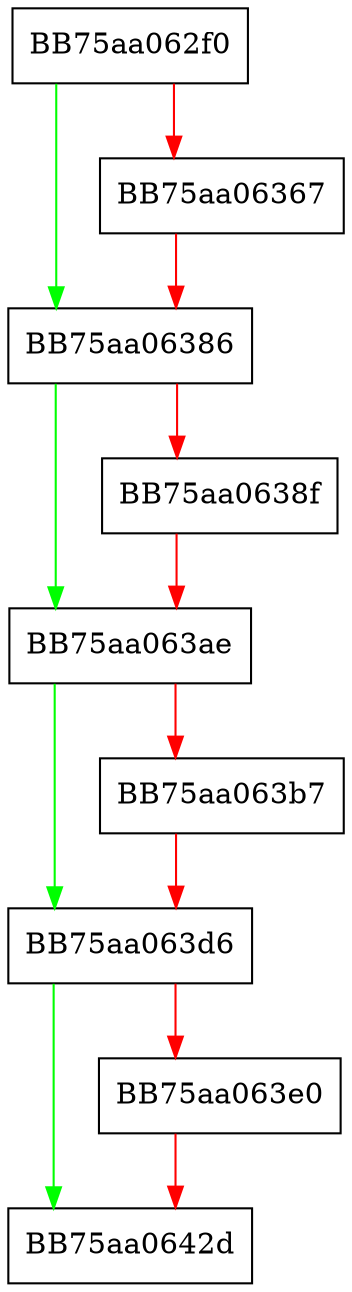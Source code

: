 digraph WriteXml {
  node [shape="box"];
  graph [splines=ortho];
  BB75aa062f0 -> BB75aa06386 [color="green"];
  BB75aa062f0 -> BB75aa06367 [color="red"];
  BB75aa06367 -> BB75aa06386 [color="red"];
  BB75aa06386 -> BB75aa063ae [color="green"];
  BB75aa06386 -> BB75aa0638f [color="red"];
  BB75aa0638f -> BB75aa063ae [color="red"];
  BB75aa063ae -> BB75aa063d6 [color="green"];
  BB75aa063ae -> BB75aa063b7 [color="red"];
  BB75aa063b7 -> BB75aa063d6 [color="red"];
  BB75aa063d6 -> BB75aa0642d [color="green"];
  BB75aa063d6 -> BB75aa063e0 [color="red"];
  BB75aa063e0 -> BB75aa0642d [color="red"];
}